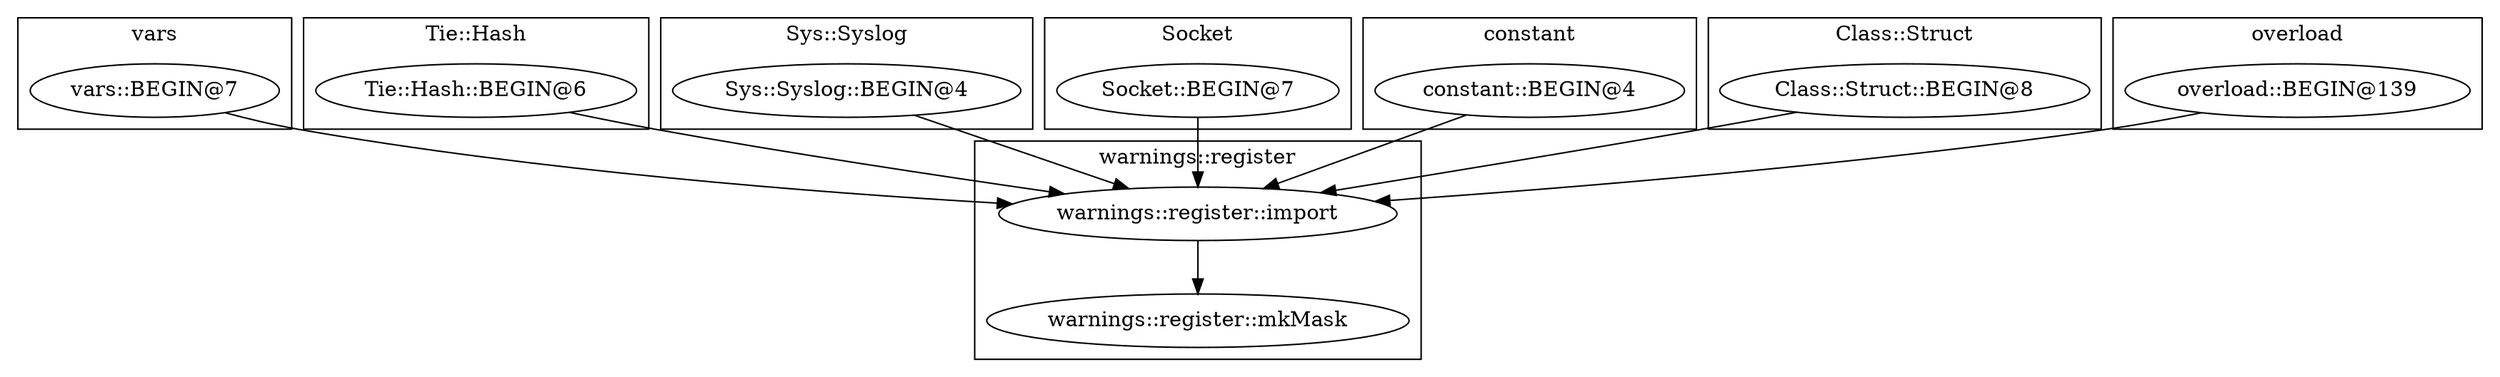 digraph {
graph [overlap=false]
subgraph cluster_vars {
	label="vars";
	"vars::BEGIN@7";
}
subgraph cluster_Tie_Hash {
	label="Tie::Hash";
	"Tie::Hash::BEGIN@6";
}
subgraph cluster_Sys_Syslog {
	label="Sys::Syslog";
	"Sys::Syslog::BEGIN@4";
}
subgraph cluster_Socket {
	label="Socket";
	"Socket::BEGIN@7";
}
subgraph cluster_constant {
	label="constant";
	"constant::BEGIN@4";
}
subgraph cluster_Class_Struct {
	label="Class::Struct";
	"Class::Struct::BEGIN@8";
}
subgraph cluster_overload {
	label="overload";
	"overload::BEGIN@139";
}
subgraph cluster_warnings_register {
	label="warnings::register";
	"warnings::register::mkMask";
	"warnings::register::import";
}
"warnings::register::import" -> "warnings::register::mkMask";
"constant::BEGIN@4" -> "warnings::register::import";
"Class::Struct::BEGIN@8" -> "warnings::register::import";
"Tie::Hash::BEGIN@6" -> "warnings::register::import";
"vars::BEGIN@7" -> "warnings::register::import";
"overload::BEGIN@139" -> "warnings::register::import";
"Sys::Syslog::BEGIN@4" -> "warnings::register::import";
"Socket::BEGIN@7" -> "warnings::register::import";
}

